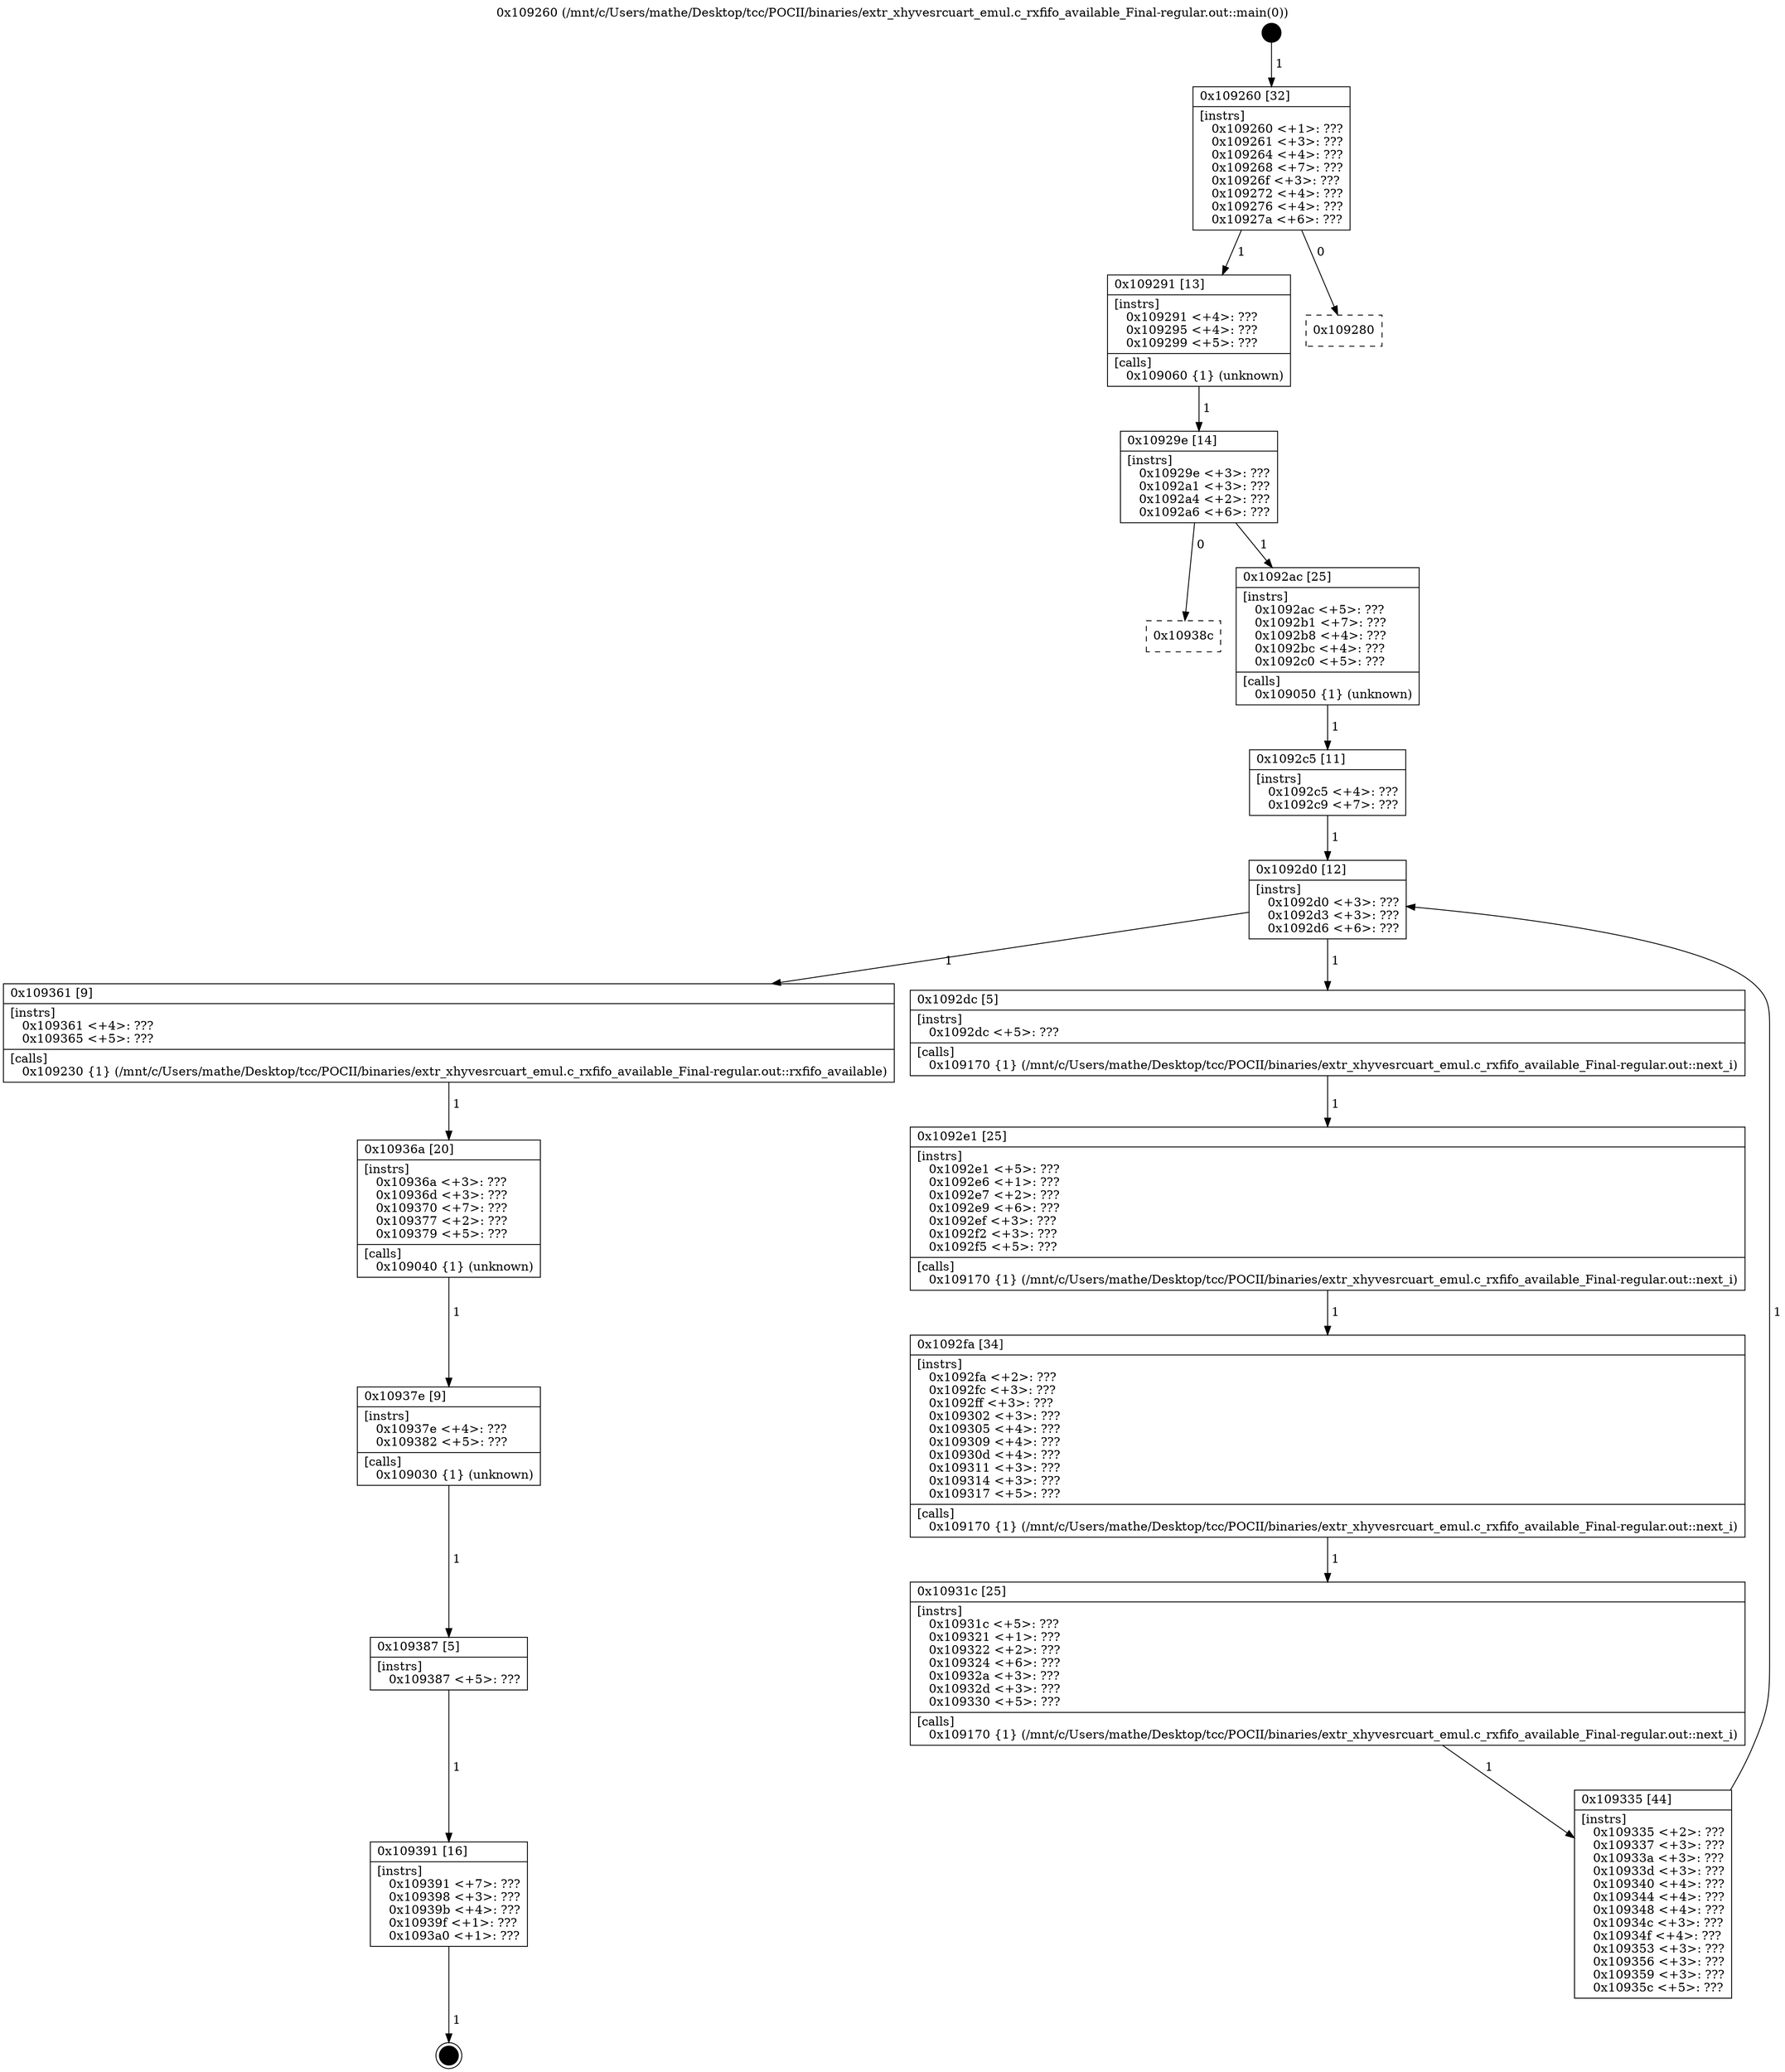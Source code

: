 digraph "0x109260" {
  label = "0x109260 (/mnt/c/Users/mathe/Desktop/tcc/POCII/binaries/extr_xhyvesrcuart_emul.c_rxfifo_available_Final-regular.out::main(0))"
  labelloc = "t"
  node[shape=record]

  Entry [label="",width=0.3,height=0.3,shape=circle,fillcolor=black,style=filled]
  "0x109260" [label="{
     0x109260 [32]\l
     | [instrs]\l
     &nbsp;&nbsp;0x109260 \<+1\>: ???\l
     &nbsp;&nbsp;0x109261 \<+3\>: ???\l
     &nbsp;&nbsp;0x109264 \<+4\>: ???\l
     &nbsp;&nbsp;0x109268 \<+7\>: ???\l
     &nbsp;&nbsp;0x10926f \<+3\>: ???\l
     &nbsp;&nbsp;0x109272 \<+4\>: ???\l
     &nbsp;&nbsp;0x109276 \<+4\>: ???\l
     &nbsp;&nbsp;0x10927a \<+6\>: ???\l
  }"]
  "0x109291" [label="{
     0x109291 [13]\l
     | [instrs]\l
     &nbsp;&nbsp;0x109291 \<+4\>: ???\l
     &nbsp;&nbsp;0x109295 \<+4\>: ???\l
     &nbsp;&nbsp;0x109299 \<+5\>: ???\l
     | [calls]\l
     &nbsp;&nbsp;0x109060 \{1\} (unknown)\l
  }"]
  "0x109280" [label="{
     0x109280\l
  }", style=dashed]
  "0x10929e" [label="{
     0x10929e [14]\l
     | [instrs]\l
     &nbsp;&nbsp;0x10929e \<+3\>: ???\l
     &nbsp;&nbsp;0x1092a1 \<+3\>: ???\l
     &nbsp;&nbsp;0x1092a4 \<+2\>: ???\l
     &nbsp;&nbsp;0x1092a6 \<+6\>: ???\l
  }"]
  "0x10938c" [label="{
     0x10938c\l
  }", style=dashed]
  "0x1092ac" [label="{
     0x1092ac [25]\l
     | [instrs]\l
     &nbsp;&nbsp;0x1092ac \<+5\>: ???\l
     &nbsp;&nbsp;0x1092b1 \<+7\>: ???\l
     &nbsp;&nbsp;0x1092b8 \<+4\>: ???\l
     &nbsp;&nbsp;0x1092bc \<+4\>: ???\l
     &nbsp;&nbsp;0x1092c0 \<+5\>: ???\l
     | [calls]\l
     &nbsp;&nbsp;0x109050 \{1\} (unknown)\l
  }"]
  Exit [label="",width=0.3,height=0.3,shape=circle,fillcolor=black,style=filled,peripheries=2]
  "0x1092d0" [label="{
     0x1092d0 [12]\l
     | [instrs]\l
     &nbsp;&nbsp;0x1092d0 \<+3\>: ???\l
     &nbsp;&nbsp;0x1092d3 \<+3\>: ???\l
     &nbsp;&nbsp;0x1092d6 \<+6\>: ???\l
  }"]
  "0x109361" [label="{
     0x109361 [9]\l
     | [instrs]\l
     &nbsp;&nbsp;0x109361 \<+4\>: ???\l
     &nbsp;&nbsp;0x109365 \<+5\>: ???\l
     | [calls]\l
     &nbsp;&nbsp;0x109230 \{1\} (/mnt/c/Users/mathe/Desktop/tcc/POCII/binaries/extr_xhyvesrcuart_emul.c_rxfifo_available_Final-regular.out::rxfifo_available)\l
  }"]
  "0x1092dc" [label="{
     0x1092dc [5]\l
     | [instrs]\l
     &nbsp;&nbsp;0x1092dc \<+5\>: ???\l
     | [calls]\l
     &nbsp;&nbsp;0x109170 \{1\} (/mnt/c/Users/mathe/Desktop/tcc/POCII/binaries/extr_xhyvesrcuart_emul.c_rxfifo_available_Final-regular.out::next_i)\l
  }"]
  "0x1092e1" [label="{
     0x1092e1 [25]\l
     | [instrs]\l
     &nbsp;&nbsp;0x1092e1 \<+5\>: ???\l
     &nbsp;&nbsp;0x1092e6 \<+1\>: ???\l
     &nbsp;&nbsp;0x1092e7 \<+2\>: ???\l
     &nbsp;&nbsp;0x1092e9 \<+6\>: ???\l
     &nbsp;&nbsp;0x1092ef \<+3\>: ???\l
     &nbsp;&nbsp;0x1092f2 \<+3\>: ???\l
     &nbsp;&nbsp;0x1092f5 \<+5\>: ???\l
     | [calls]\l
     &nbsp;&nbsp;0x109170 \{1\} (/mnt/c/Users/mathe/Desktop/tcc/POCII/binaries/extr_xhyvesrcuart_emul.c_rxfifo_available_Final-regular.out::next_i)\l
  }"]
  "0x1092fa" [label="{
     0x1092fa [34]\l
     | [instrs]\l
     &nbsp;&nbsp;0x1092fa \<+2\>: ???\l
     &nbsp;&nbsp;0x1092fc \<+3\>: ???\l
     &nbsp;&nbsp;0x1092ff \<+3\>: ???\l
     &nbsp;&nbsp;0x109302 \<+3\>: ???\l
     &nbsp;&nbsp;0x109305 \<+4\>: ???\l
     &nbsp;&nbsp;0x109309 \<+4\>: ???\l
     &nbsp;&nbsp;0x10930d \<+4\>: ???\l
     &nbsp;&nbsp;0x109311 \<+3\>: ???\l
     &nbsp;&nbsp;0x109314 \<+3\>: ???\l
     &nbsp;&nbsp;0x109317 \<+5\>: ???\l
     | [calls]\l
     &nbsp;&nbsp;0x109170 \{1\} (/mnt/c/Users/mathe/Desktop/tcc/POCII/binaries/extr_xhyvesrcuart_emul.c_rxfifo_available_Final-regular.out::next_i)\l
  }"]
  "0x10931c" [label="{
     0x10931c [25]\l
     | [instrs]\l
     &nbsp;&nbsp;0x10931c \<+5\>: ???\l
     &nbsp;&nbsp;0x109321 \<+1\>: ???\l
     &nbsp;&nbsp;0x109322 \<+2\>: ???\l
     &nbsp;&nbsp;0x109324 \<+6\>: ???\l
     &nbsp;&nbsp;0x10932a \<+3\>: ???\l
     &nbsp;&nbsp;0x10932d \<+3\>: ???\l
     &nbsp;&nbsp;0x109330 \<+5\>: ???\l
     | [calls]\l
     &nbsp;&nbsp;0x109170 \{1\} (/mnt/c/Users/mathe/Desktop/tcc/POCII/binaries/extr_xhyvesrcuart_emul.c_rxfifo_available_Final-regular.out::next_i)\l
  }"]
  "0x109335" [label="{
     0x109335 [44]\l
     | [instrs]\l
     &nbsp;&nbsp;0x109335 \<+2\>: ???\l
     &nbsp;&nbsp;0x109337 \<+3\>: ???\l
     &nbsp;&nbsp;0x10933a \<+3\>: ???\l
     &nbsp;&nbsp;0x10933d \<+3\>: ???\l
     &nbsp;&nbsp;0x109340 \<+4\>: ???\l
     &nbsp;&nbsp;0x109344 \<+4\>: ???\l
     &nbsp;&nbsp;0x109348 \<+4\>: ???\l
     &nbsp;&nbsp;0x10934c \<+3\>: ???\l
     &nbsp;&nbsp;0x10934f \<+4\>: ???\l
     &nbsp;&nbsp;0x109353 \<+3\>: ???\l
     &nbsp;&nbsp;0x109356 \<+3\>: ???\l
     &nbsp;&nbsp;0x109359 \<+3\>: ???\l
     &nbsp;&nbsp;0x10935c \<+5\>: ???\l
  }"]
  "0x1092c5" [label="{
     0x1092c5 [11]\l
     | [instrs]\l
     &nbsp;&nbsp;0x1092c5 \<+4\>: ???\l
     &nbsp;&nbsp;0x1092c9 \<+7\>: ???\l
  }"]
  "0x10936a" [label="{
     0x10936a [20]\l
     | [instrs]\l
     &nbsp;&nbsp;0x10936a \<+3\>: ???\l
     &nbsp;&nbsp;0x10936d \<+3\>: ???\l
     &nbsp;&nbsp;0x109370 \<+7\>: ???\l
     &nbsp;&nbsp;0x109377 \<+2\>: ???\l
     &nbsp;&nbsp;0x109379 \<+5\>: ???\l
     | [calls]\l
     &nbsp;&nbsp;0x109040 \{1\} (unknown)\l
  }"]
  "0x10937e" [label="{
     0x10937e [9]\l
     | [instrs]\l
     &nbsp;&nbsp;0x10937e \<+4\>: ???\l
     &nbsp;&nbsp;0x109382 \<+5\>: ???\l
     | [calls]\l
     &nbsp;&nbsp;0x109030 \{1\} (unknown)\l
  }"]
  "0x109387" [label="{
     0x109387 [5]\l
     | [instrs]\l
     &nbsp;&nbsp;0x109387 \<+5\>: ???\l
  }"]
  "0x109391" [label="{
     0x109391 [16]\l
     | [instrs]\l
     &nbsp;&nbsp;0x109391 \<+7\>: ???\l
     &nbsp;&nbsp;0x109398 \<+3\>: ???\l
     &nbsp;&nbsp;0x10939b \<+4\>: ???\l
     &nbsp;&nbsp;0x10939f \<+1\>: ???\l
     &nbsp;&nbsp;0x1093a0 \<+1\>: ???\l
  }"]
  Entry -> "0x109260" [label=" 1"]
  "0x109260" -> "0x109291" [label=" 1"]
  "0x109260" -> "0x109280" [label=" 0"]
  "0x109291" -> "0x10929e" [label=" 1"]
  "0x10929e" -> "0x10938c" [label=" 0"]
  "0x10929e" -> "0x1092ac" [label=" 1"]
  "0x109391" -> Exit [label=" 1"]
  "0x1092ac" -> "0x1092c5" [label=" 1"]
  "0x1092d0" -> "0x109361" [label=" 1"]
  "0x1092d0" -> "0x1092dc" [label=" 1"]
  "0x1092dc" -> "0x1092e1" [label=" 1"]
  "0x1092e1" -> "0x1092fa" [label=" 1"]
  "0x1092fa" -> "0x10931c" [label=" 1"]
  "0x10931c" -> "0x109335" [label=" 1"]
  "0x1092c5" -> "0x1092d0" [label=" 1"]
  "0x109335" -> "0x1092d0" [label=" 1"]
  "0x109361" -> "0x10936a" [label=" 1"]
  "0x10936a" -> "0x10937e" [label=" 1"]
  "0x10937e" -> "0x109387" [label=" 1"]
  "0x109387" -> "0x109391" [label=" 1"]
}
